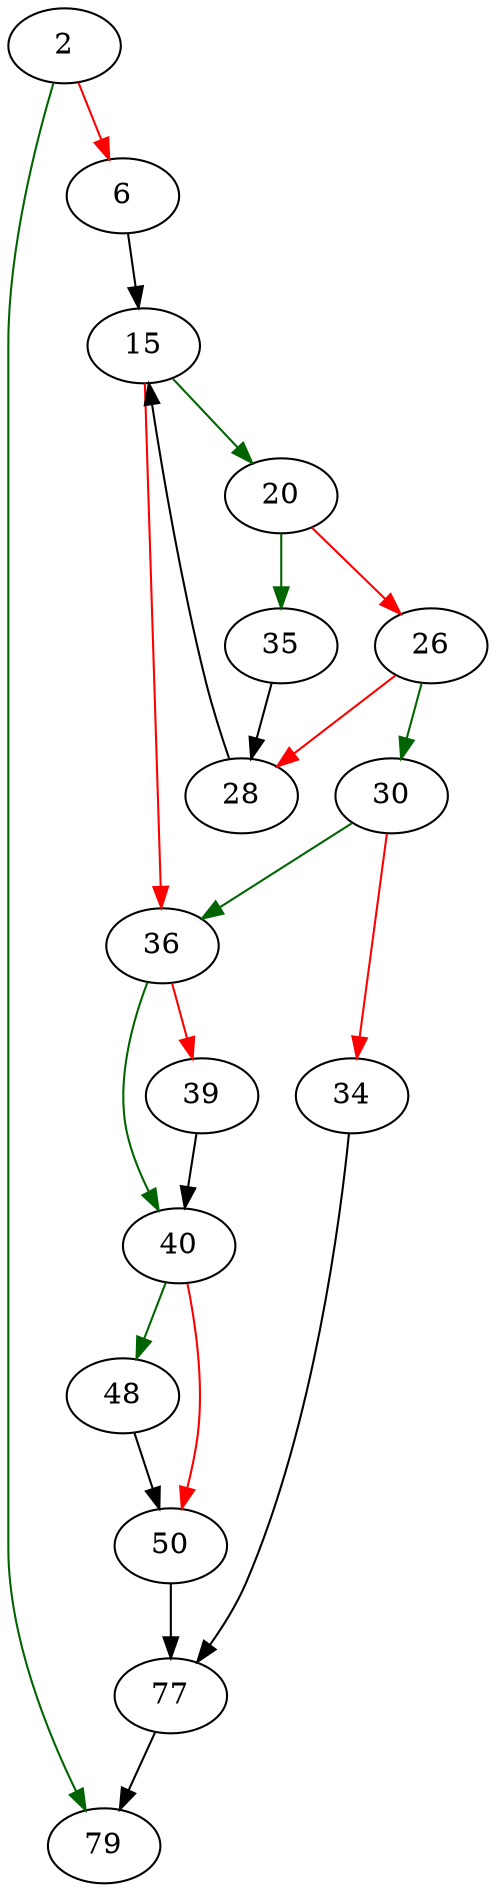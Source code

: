 strict digraph "sha1_stream" {
	// Node definitions.
	2 [entry=true];
	79;
	6;
	15;
	20;
	36;
	35;
	26;
	30;
	28;
	34;
	77;
	40;
	39;
	48;
	50;

	// Edge definitions.
	2 -> 79 [
		color=darkgreen
		cond=true
	];
	2 -> 6 [
		color=red
		cond=false
	];
	6 -> 15;
	15 -> 20 [
		color=darkgreen
		cond=true
	];
	15 -> 36 [
		color=red
		cond=false
	];
	20 -> 35 [
		color=darkgreen
		cond=true
	];
	20 -> 26 [
		color=red
		cond=false
	];
	36 -> 40 [
		color=darkgreen
		cond=true
	];
	36 -> 39 [
		color=red
		cond=false
	];
	35 -> 28;
	26 -> 30 [
		color=darkgreen
		cond=true
	];
	26 -> 28 [
		color=red
		cond=false
	];
	30 -> 36 [
		color=darkgreen
		cond=true
	];
	30 -> 34 [
		color=red
		cond=false
	];
	28 -> 15;
	34 -> 77;
	77 -> 79;
	40 -> 48 [
		color=darkgreen
		cond=true
	];
	40 -> 50 [
		color=red
		cond=false
	];
	39 -> 40;
	48 -> 50;
	50 -> 77;
}